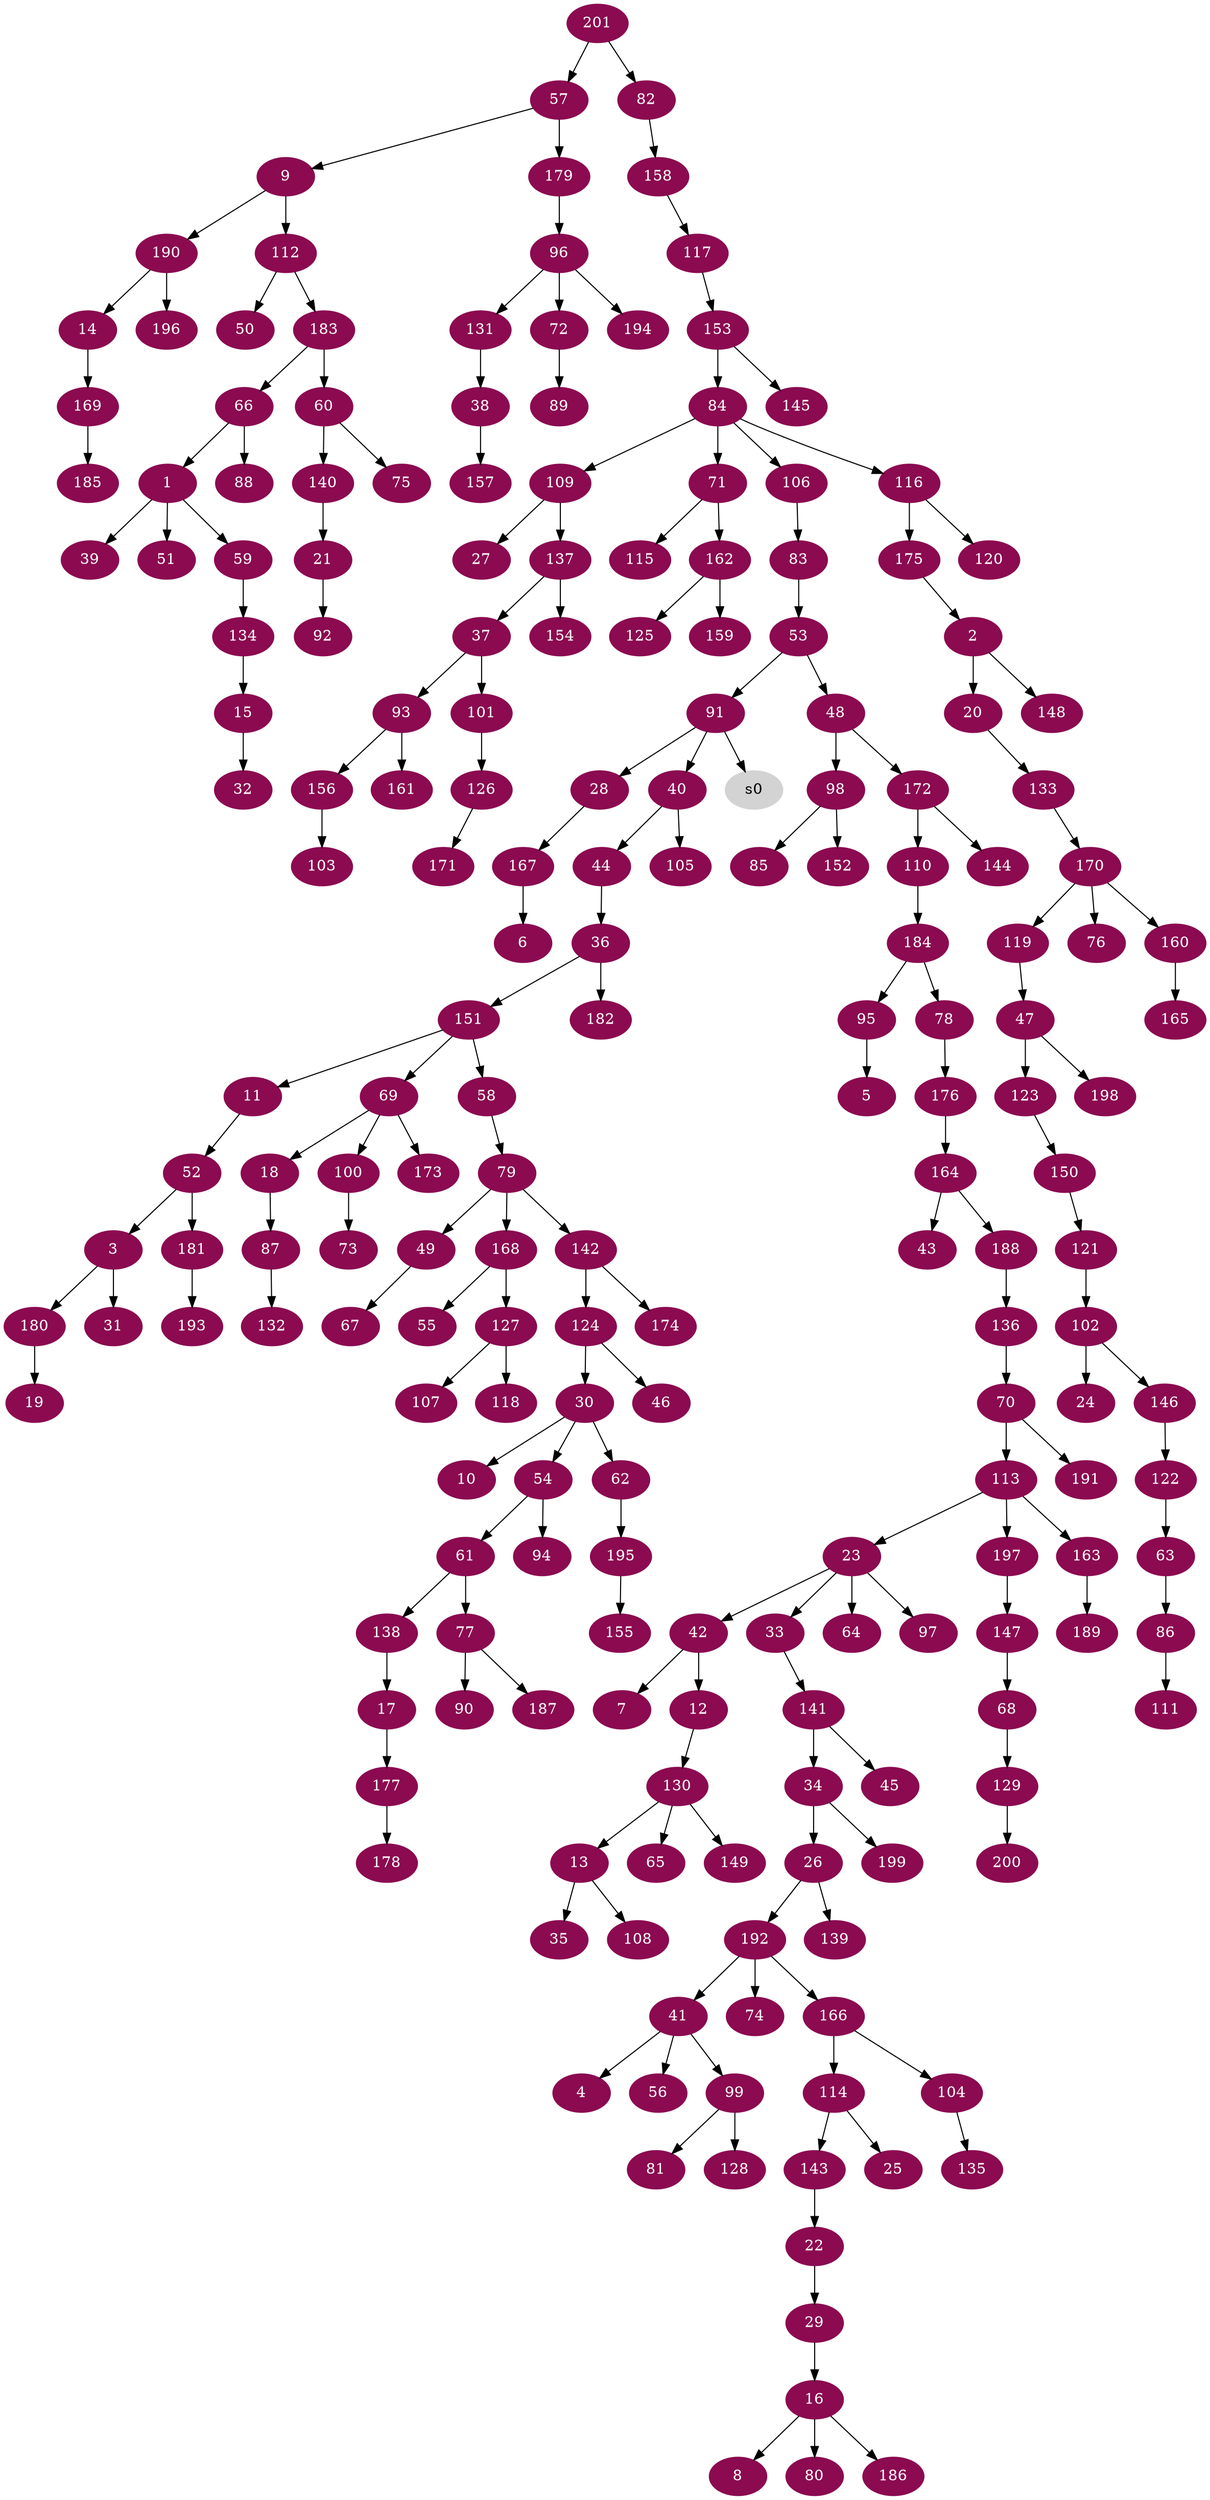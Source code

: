 digraph G {
node [color=deeppink4, style=filled, fontcolor=white];
66 -> 1;
175 -> 2;
52 -> 3;
41 -> 4;
95 -> 5;
167 -> 6;
42 -> 7;
16 -> 8;
57 -> 9;
30 -> 10;
151 -> 11;
42 -> 12;
130 -> 13;
190 -> 14;
134 -> 15;
29 -> 16;
138 -> 17;
69 -> 18;
180 -> 19;
2 -> 20;
140 -> 21;
143 -> 22;
113 -> 23;
102 -> 24;
114 -> 25;
34 -> 26;
109 -> 27;
91 -> 28;
22 -> 29;
124 -> 30;
3 -> 31;
15 -> 32;
23 -> 33;
141 -> 34;
13 -> 35;
44 -> 36;
137 -> 37;
131 -> 38;
1 -> 39;
91 -> 40;
192 -> 41;
23 -> 42;
164 -> 43;
40 -> 44;
141 -> 45;
124 -> 46;
119 -> 47;
53 -> 48;
79 -> 49;
112 -> 50;
1 -> 51;
11 -> 52;
83 -> 53;
30 -> 54;
168 -> 55;
41 -> 56;
201 -> 57;
151 -> 58;
1 -> 59;
183 -> 60;
54 -> 61;
30 -> 62;
122 -> 63;
23 -> 64;
130 -> 65;
183 -> 66;
49 -> 67;
147 -> 68;
151 -> 69;
136 -> 70;
84 -> 71;
96 -> 72;
100 -> 73;
192 -> 74;
60 -> 75;
170 -> 76;
61 -> 77;
184 -> 78;
58 -> 79;
16 -> 80;
99 -> 81;
201 -> 82;
106 -> 83;
153 -> 84;
98 -> 85;
63 -> 86;
18 -> 87;
66 -> 88;
72 -> 89;
77 -> 90;
53 -> 91;
21 -> 92;
37 -> 93;
54 -> 94;
184 -> 95;
179 -> 96;
23 -> 97;
48 -> 98;
41 -> 99;
69 -> 100;
37 -> 101;
121 -> 102;
156 -> 103;
166 -> 104;
40 -> 105;
84 -> 106;
127 -> 107;
13 -> 108;
84 -> 109;
172 -> 110;
86 -> 111;
9 -> 112;
70 -> 113;
166 -> 114;
71 -> 115;
84 -> 116;
158 -> 117;
127 -> 118;
170 -> 119;
116 -> 120;
150 -> 121;
146 -> 122;
47 -> 123;
142 -> 124;
162 -> 125;
101 -> 126;
168 -> 127;
99 -> 128;
68 -> 129;
12 -> 130;
96 -> 131;
87 -> 132;
20 -> 133;
59 -> 134;
104 -> 135;
188 -> 136;
109 -> 137;
61 -> 138;
26 -> 139;
60 -> 140;
33 -> 141;
79 -> 142;
114 -> 143;
172 -> 144;
153 -> 145;
102 -> 146;
197 -> 147;
2 -> 148;
130 -> 149;
123 -> 150;
36 -> 151;
98 -> 152;
117 -> 153;
137 -> 154;
195 -> 155;
93 -> 156;
38 -> 157;
82 -> 158;
162 -> 159;
170 -> 160;
93 -> 161;
71 -> 162;
113 -> 163;
176 -> 164;
160 -> 165;
192 -> 166;
28 -> 167;
79 -> 168;
14 -> 169;
133 -> 170;
126 -> 171;
48 -> 172;
69 -> 173;
142 -> 174;
116 -> 175;
78 -> 176;
17 -> 177;
177 -> 178;
57 -> 179;
3 -> 180;
52 -> 181;
36 -> 182;
112 -> 183;
110 -> 184;
169 -> 185;
16 -> 186;
77 -> 187;
164 -> 188;
163 -> 189;
9 -> 190;
70 -> 191;
26 -> 192;
181 -> 193;
96 -> 194;
62 -> 195;
190 -> 196;
113 -> 197;
47 -> 198;
34 -> 199;
129 -> 200;
node [color=lightgrey, style=filled, fontcolor=black];
91 -> s0;
}
